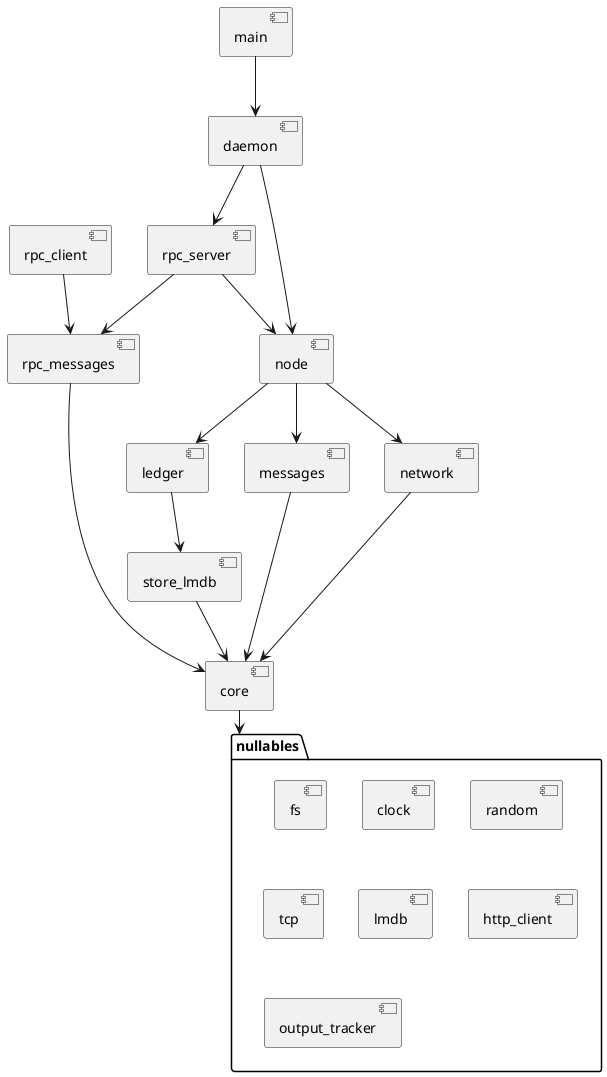 @startuml "Split crates"

[core]
[ledger]
[store_lmdb]
[messages]
[network]
[daemon]
[node]
[main]
[rpc_messages]
[rpc_server]
[rpc_client]

folder "nullables"{
[fs]
[clock]
[random]
[tcp]
[lmdb]
[http_client]
[output_tracker]
}

[main] --> [daemon]
[daemon] --> [node]
[daemon] --> [rpc_server]
[rpc_server] --> [node]
[rpc_server] --> [rpc_messages]
[rpc_client] --> [rpc_messages]
[rpc_messages] --> [core]
[node] --> [ledger]
[node] --> [messages]
[node] --> [network]
[messages] --> [core]
[network] --> [core]
[ledger] --> [store_lmdb]
[store_lmdb] --> [core]
[core] --> "nullables"

@enduml
